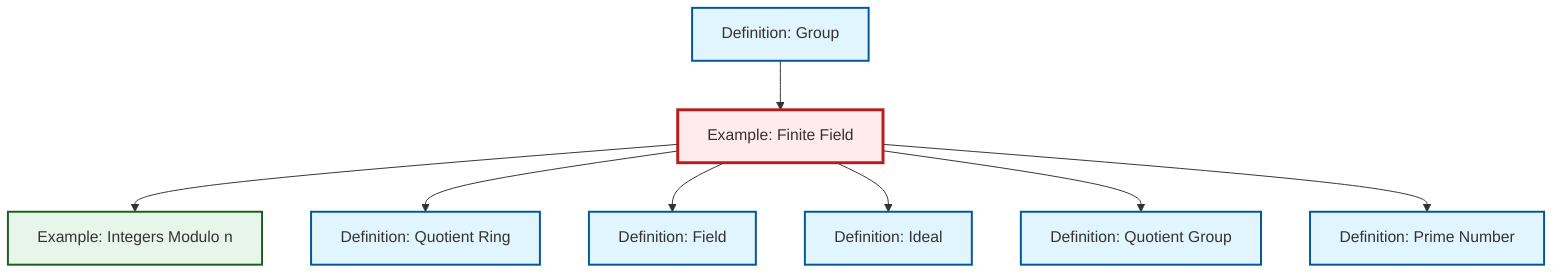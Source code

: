 graph TD
    classDef definition fill:#e1f5fe,stroke:#01579b,stroke-width:2px
    classDef theorem fill:#f3e5f5,stroke:#4a148c,stroke-width:2px
    classDef axiom fill:#fff3e0,stroke:#e65100,stroke-width:2px
    classDef example fill:#e8f5e9,stroke:#1b5e20,stroke-width:2px
    classDef current fill:#ffebee,stroke:#b71c1c,stroke-width:3px
    def-group["Definition: Group"]:::definition
    def-quotient-ring["Definition: Quotient Ring"]:::definition
    ex-finite-field["Example: Finite Field"]:::example
    def-prime["Definition: Prime Number"]:::definition
    def-quotient-group["Definition: Quotient Group"]:::definition
    ex-quotient-integers-mod-n["Example: Integers Modulo n"]:::example
    def-ideal["Definition: Ideal"]:::definition
    def-field["Definition: Field"]:::definition
    def-group --> ex-finite-field
    ex-finite-field --> ex-quotient-integers-mod-n
    ex-finite-field --> def-quotient-ring
    ex-finite-field --> def-field
    ex-finite-field --> def-ideal
    ex-finite-field --> def-quotient-group
    ex-finite-field --> def-prime
    class ex-finite-field current
